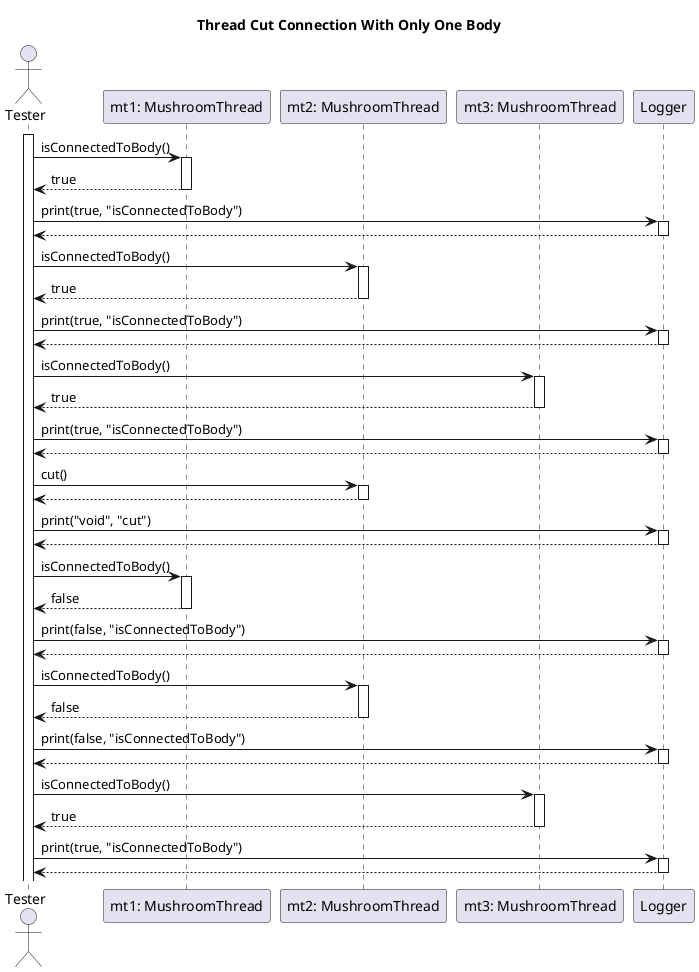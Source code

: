 @startuml Thread Cut Connection Only One Body

title Thread Cut Connection With Only One Body

actor "Tester" as tester

participant "mt1: MushroomThread" as mt1
participant "mt2: MushroomThread" as mt2
participant "mt3: MushroomThread" as mt3

participant "Logger" as logger

activate tester

tester -> mt1: isConnectedToBody()
activate mt1
mt1 --> tester: true
deactivate mt1

tester -> logger: print(true, "isConnectedToBody")
activate logger
logger --> tester
deactivate logger

tester -> mt2: isConnectedToBody()
activate mt2
mt2 --> tester: true
deactivate mt2

tester -> logger: print(true, "isConnectedToBody")
activate logger
logger --> tester
deactivate logger

tester -> mt3: isConnectedToBody()
activate mt3
mt3 --> tester: true
deactivate mt3

tester -> logger: print(true, "isConnectedToBody")
activate logger
logger --> tester
deactivate logger

tester -> mt2: cut()
activate mt2
mt2 --> tester
deactivate mt2

tester -> logger: print("void", "cut")
activate logger
logger --> tester
deactivate logger

tester -> mt1: isConnectedToBody()
activate mt1
mt1 --> tester: false
deactivate mt1

tester -> logger: print(false, "isConnectedToBody")
activate logger
logger --> tester
deactivate logger

tester -> mt2: isConnectedToBody()
activate mt2
mt2 --> tester: false
deactivate mt2

tester -> logger: print(false, "isConnectedToBody")
activate logger
logger --> tester
deactivate logger

tester -> mt3: isConnectedToBody()
activate mt3
mt3 --> tester: true
deactivate mt3

tester -> logger: print(true, "isConnectedToBody")
activate logger
logger --> tester
deactivate logger

@enduml
